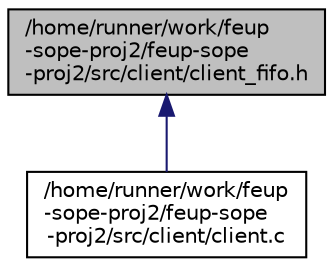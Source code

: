 digraph "/home/runner/work/feup-sope-proj2/feup-sope-proj2/src/client/client_fifo.h"
{
  edge [fontname="Helvetica",fontsize="10",labelfontname="Helvetica",labelfontsize="10"];
  node [fontname="Helvetica",fontsize="10",shape=record];
  Node2 [label="/home/runner/work/feup\l-sope-proj2/feup-sope\l-proj2/src/client/client_fifo.h",height=0.2,width=0.4,color="black", fillcolor="grey75", style="filled", fontcolor="black"];
  Node2 -> Node3 [dir="back",color="midnightblue",fontsize="10",style="solid",fontname="Helvetica"];
  Node3 [label="/home/runner/work/feup\l-sope-proj2/feup-sope\l-proj2/src/client/client.c",height=0.2,width=0.4,color="black", fillcolor="white", style="filled",URL="$client_8c.html",tooltip="Runs the main client operations. "];
}
